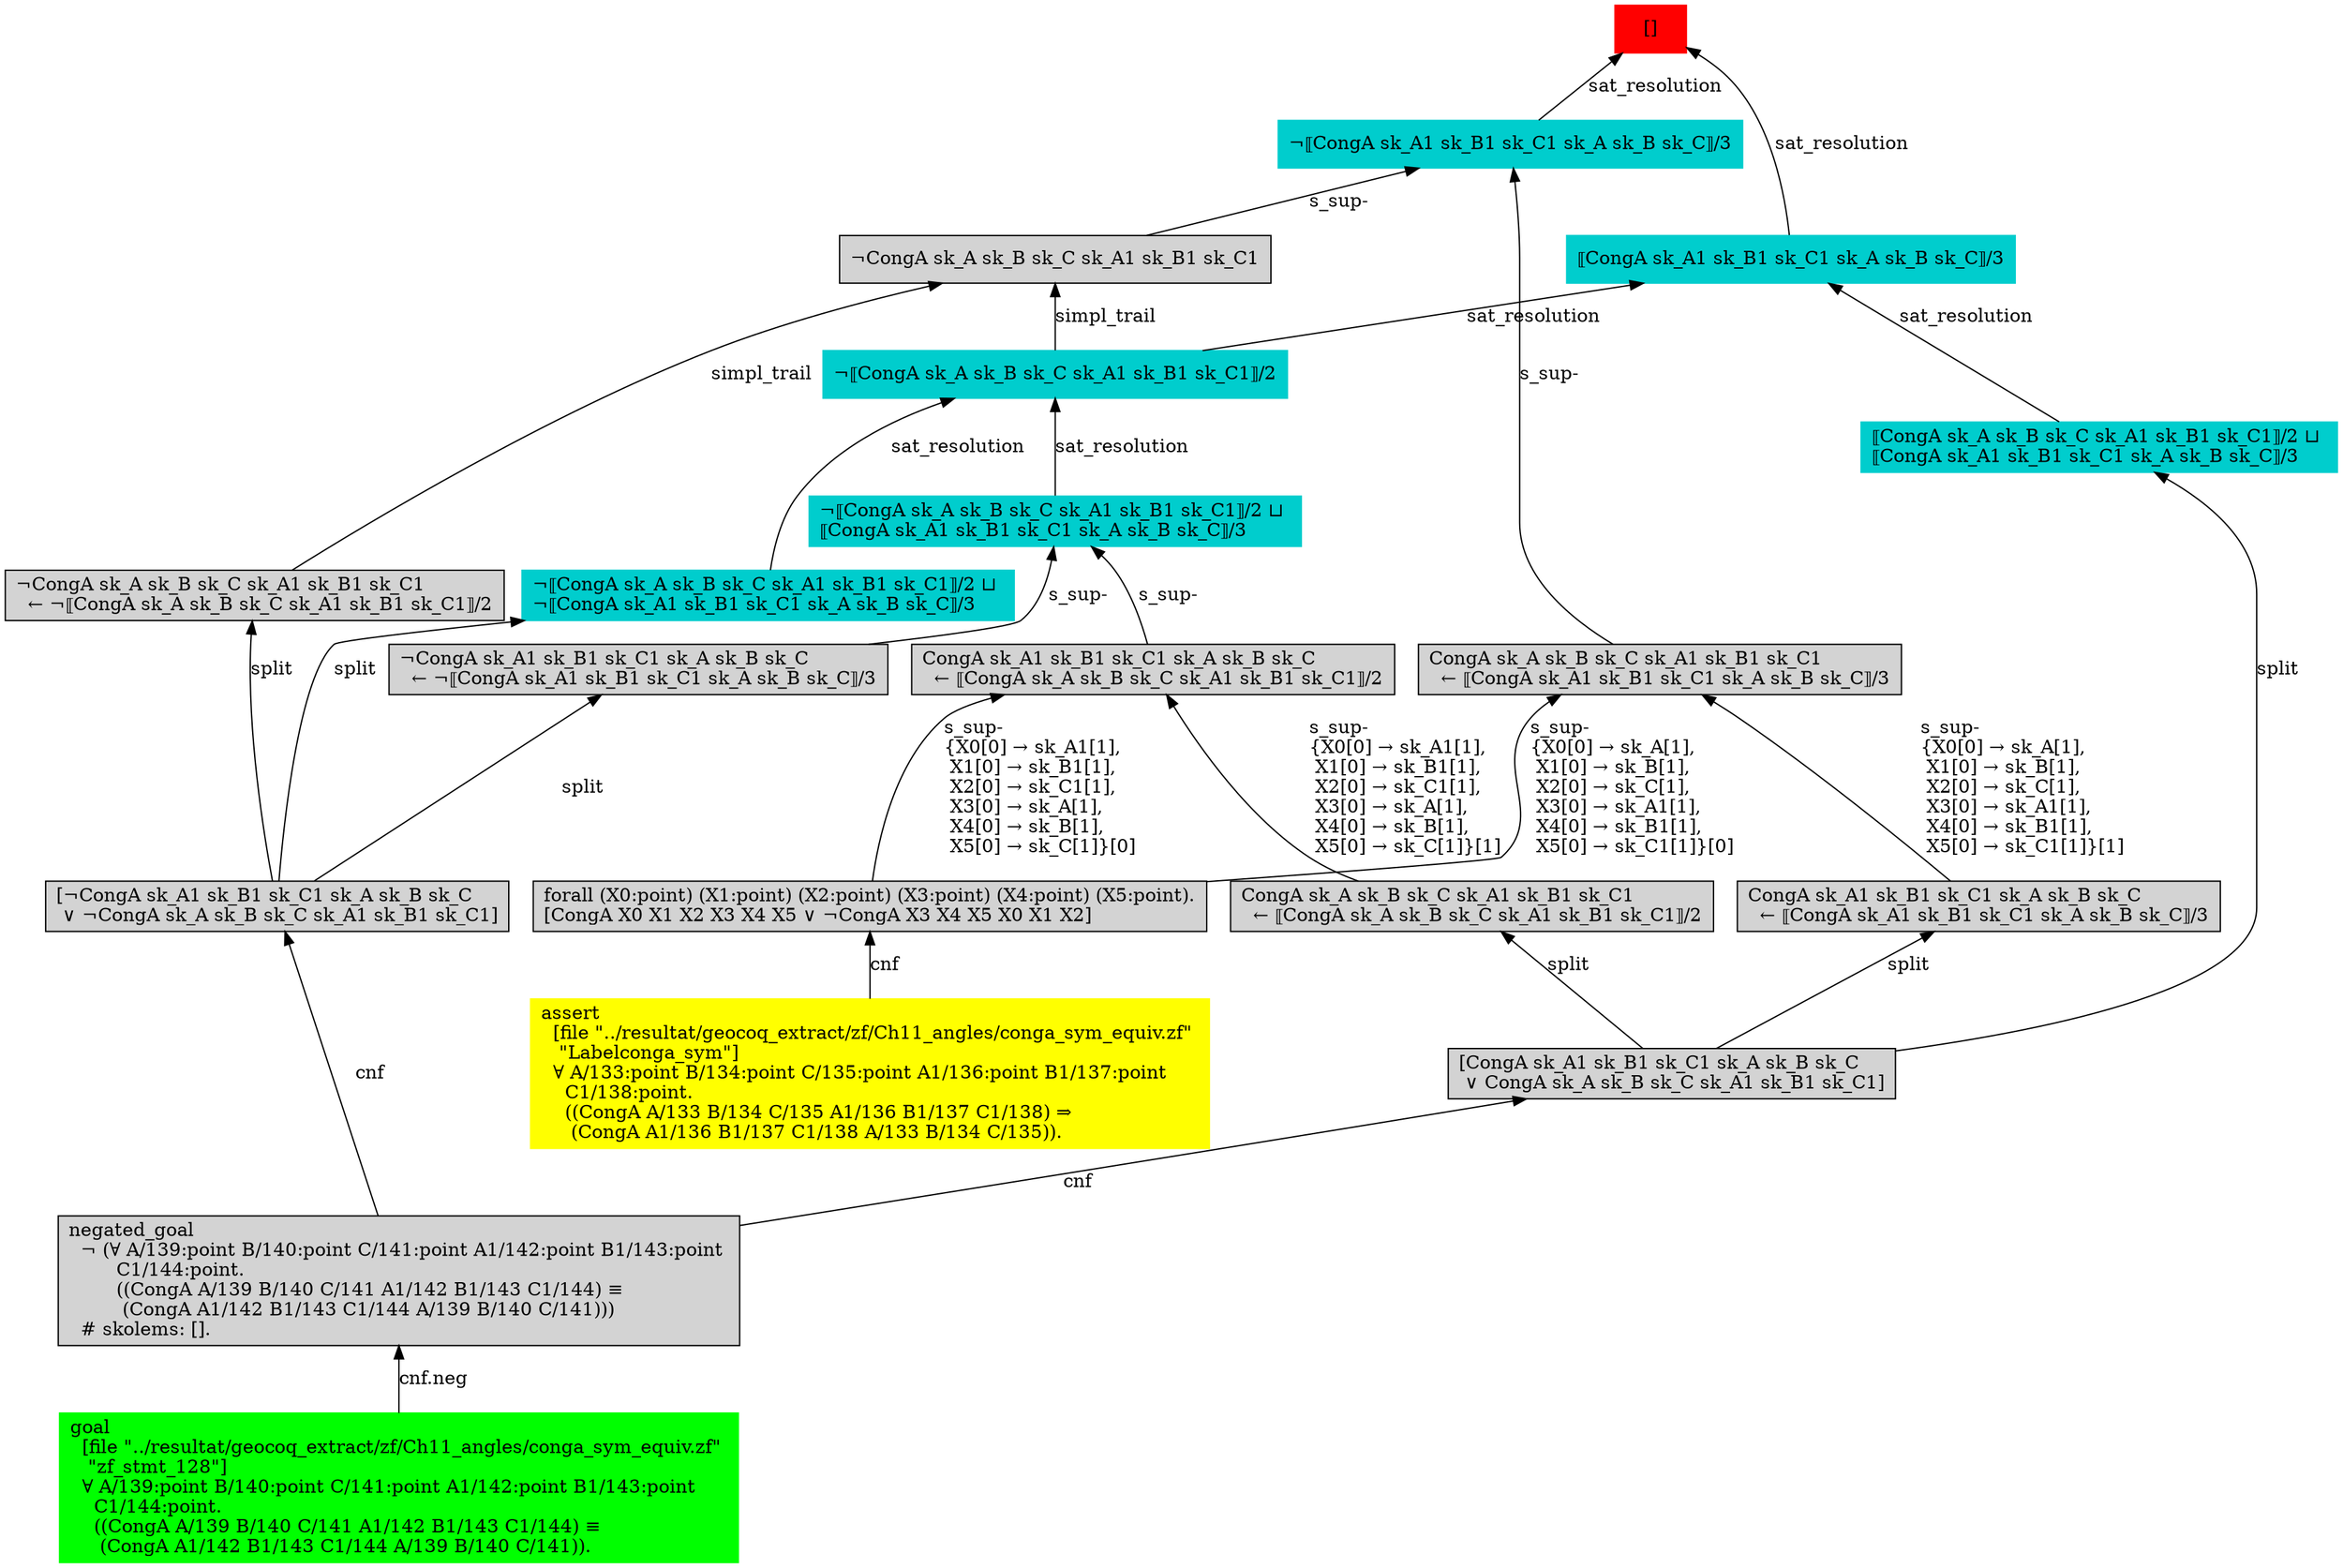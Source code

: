 digraph "unsat_graph" {
  vertex_0 [color=red, label="[]", shape=box, style=filled];
  vertex_0 -> vertex_1 [label="sat_resolution", dir="back"];
  vertex_1 [color=cyan3, shape=box, label="¬⟦CongA sk_A1 sk_B1 sk_C1 sk_A sk_B sk_C⟧/3\l", style=filled];
  vertex_1 -> vertex_2 [label="s_sup-\l", dir="back"];
  vertex_2 [shape=box, label="¬CongA sk_A sk_B sk_C sk_A1 sk_B1 sk_C1\l", style=filled];
  vertex_2 -> vertex_3 [label="simpl_trail", dir="back"];
  vertex_3 [color=cyan3, shape=box, label="¬⟦CongA sk_A sk_B sk_C sk_A1 sk_B1 sk_C1⟧/2\l", style=filled];
  vertex_3 -> vertex_4 [label="sat_resolution", dir="back"];
  vertex_4 [color=cyan3, shape=box, label="¬⟦CongA sk_A sk_B sk_C sk_A1 sk_B1 sk_C1⟧/2 ⊔ \l¬⟦CongA sk_A1 sk_B1 sk_C1 sk_A sk_B sk_C⟧/3\l", style=filled];
  vertex_4 -> vertex_5 [label="split", dir="back"];
  vertex_5 [shape=box, label="[¬CongA sk_A1 sk_B1 sk_C1 sk_A sk_B sk_C\l ∨ ¬CongA sk_A sk_B sk_C sk_A1 sk_B1 sk_C1]\l", style=filled];
  vertex_5 -> vertex_6 [label="cnf", dir="back"];
  vertex_6 [shape=box, label="negated_goal\l  ¬ (∀ A/139:point B/140:point C/141:point A1/142:point B1/143:point \l        C1/144:point.\l        ((CongA A/139 B/140 C/141 A1/142 B1/143 C1/144) ≡\l         (CongA A1/142 B1/143 C1/144 A/139 B/140 C/141)))\l  # skolems: [].\l", style=filled];
  vertex_6 -> vertex_7 [label="cnf.neg", dir="back"];
  vertex_7 [color=green, shape=box, label="goal\l  [file \"../resultat/geocoq_extract/zf/Ch11_angles/conga_sym_equiv.zf\" \l   \"zf_stmt_128\"]\l  ∀ A/139:point B/140:point C/141:point A1/142:point B1/143:point \l    C1/144:point.\l    ((CongA A/139 B/140 C/141 A1/142 B1/143 C1/144) ≡\l     (CongA A1/142 B1/143 C1/144 A/139 B/140 C/141)).\l", style=filled];
  vertex_3 -> vertex_8 [label="sat_resolution", dir="back"];
  vertex_8 [color=cyan3, shape=box, label="¬⟦CongA sk_A sk_B sk_C sk_A1 sk_B1 sk_C1⟧/2 ⊔ \l⟦CongA sk_A1 sk_B1 sk_C1 sk_A sk_B sk_C⟧/3\l", style=filled];
  vertex_8 -> vertex_9 [label="s_sup-\l", dir="back"];
  vertex_9 [shape=box, label="¬CongA sk_A1 sk_B1 sk_C1 sk_A sk_B sk_C\l  ← ¬⟦CongA sk_A1 sk_B1 sk_C1 sk_A sk_B sk_C⟧/3\l", style=filled];
  vertex_9 -> vertex_5 [label="split", dir="back"];
  vertex_8 -> vertex_10 [label="s_sup-\l", dir="back"];
  vertex_10 [shape=box, label="CongA sk_A1 sk_B1 sk_C1 sk_A sk_B sk_C\l  ← ⟦CongA sk_A sk_B sk_C sk_A1 sk_B1 sk_C1⟧/2\l", style=filled];
  vertex_10 -> vertex_11 [label="s_sup-\l\{X0[0] → sk_A1[1], \l X1[0] → sk_B1[1], \l X2[0] → sk_C1[1], \l X3[0] → sk_A[1], \l X4[0] → sk_B[1], \l X5[0] → sk_C[1]\}[0]\l", dir="back"];
  vertex_11 [shape=box, label="forall (X0:point) (X1:point) (X2:point) (X3:point) (X4:point) (X5:point).\l[CongA X0 X1 X2 X3 X4 X5 ∨ ¬CongA X3 X4 X5 X0 X1 X2]\l", style=filled];
  vertex_11 -> vertex_12 [label="cnf", dir="back"];
  vertex_12 [color=yellow, shape=box, label="assert\l  [file \"../resultat/geocoq_extract/zf/Ch11_angles/conga_sym_equiv.zf\" \l   \"Labelconga_sym\"]\l  ∀ A/133:point B/134:point C/135:point A1/136:point B1/137:point \l    C1/138:point.\l    ((CongA A/133 B/134 C/135 A1/136 B1/137 C1/138) ⇒\l     (CongA A1/136 B1/137 C1/138 A/133 B/134 C/135)).\l", style=filled];
  vertex_10 -> vertex_13 [label="s_sup-\l\{X0[0] → sk_A1[1], \l X1[0] → sk_B1[1], \l X2[0] → sk_C1[1], \l X3[0] → sk_A[1], \l X4[0] → sk_B[1], \l X5[0] → sk_C[1]\}[1]\l", dir="back"];
  vertex_13 [shape=box, label="CongA sk_A sk_B sk_C sk_A1 sk_B1 sk_C1\l  ← ⟦CongA sk_A sk_B sk_C sk_A1 sk_B1 sk_C1⟧/2\l", style=filled];
  vertex_13 -> vertex_14 [label="split", dir="back"];
  vertex_14 [shape=box, label="[CongA sk_A1 sk_B1 sk_C1 sk_A sk_B sk_C\l ∨ CongA sk_A sk_B sk_C sk_A1 sk_B1 sk_C1]\l", style=filled];
  vertex_14 -> vertex_6 [label="cnf", dir="back"];
  vertex_2 -> vertex_15 [label="simpl_trail", dir="back"];
  vertex_15 [shape=box, label="¬CongA sk_A sk_B sk_C sk_A1 sk_B1 sk_C1\l  ← ¬⟦CongA sk_A sk_B sk_C sk_A1 sk_B1 sk_C1⟧/2\l", style=filled];
  vertex_15 -> vertex_5 [label="split", dir="back"];
  vertex_1 -> vertex_16 [label="s_sup-\l", dir="back"];
  vertex_16 [shape=box, label="CongA sk_A sk_B sk_C sk_A1 sk_B1 sk_C1\l  ← ⟦CongA sk_A1 sk_B1 sk_C1 sk_A sk_B sk_C⟧/3\l", style=filled];
  vertex_16 -> vertex_11 [label="s_sup-\l\{X0[0] → sk_A[1], \l X1[0] → sk_B[1], \l X2[0] → sk_C[1], \l X3[0] → sk_A1[1], \l X4[0] → sk_B1[1], \l X5[0] → sk_C1[1]\}[0]\l", dir="back"];
  vertex_16 -> vertex_17 [label="s_sup-\l\{X0[0] → sk_A[1], \l X1[0] → sk_B[1], \l X2[0] → sk_C[1], \l X3[0] → sk_A1[1], \l X4[0] → sk_B1[1], \l X5[0] → sk_C1[1]\}[1]\l", dir="back"];
  vertex_17 [shape=box, label="CongA sk_A1 sk_B1 sk_C1 sk_A sk_B sk_C\l  ← ⟦CongA sk_A1 sk_B1 sk_C1 sk_A sk_B sk_C⟧/3\l", style=filled];
  vertex_17 -> vertex_14 [label="split", dir="back"];
  vertex_0 -> vertex_18 [label="sat_resolution", dir="back"];
  vertex_18 [color=cyan3, shape=box, label="⟦CongA sk_A1 sk_B1 sk_C1 sk_A sk_B sk_C⟧/3\l", style=filled];
  vertex_18 -> vertex_3 [label="sat_resolution", dir="back"];
  vertex_18 -> vertex_19 [label="sat_resolution", dir="back"];
  vertex_19 [color=cyan3, shape=box, label="⟦CongA sk_A sk_B sk_C sk_A1 sk_B1 sk_C1⟧/2 ⊔ \l⟦CongA sk_A1 sk_B1 sk_C1 sk_A sk_B sk_C⟧/3\l", style=filled];
  vertex_19 -> vertex_14 [label="split", dir="back"];
  }


